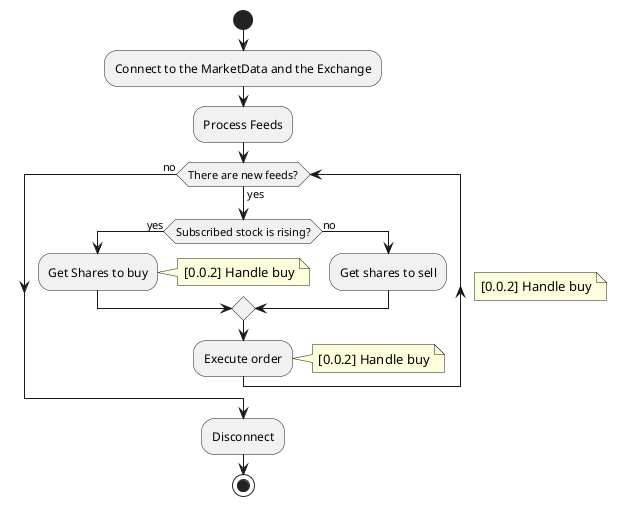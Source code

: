 @startuml

start

:Connect to the MarketData and the Exchange;

:Process Feeds;

while (There are new feeds?) is (yes)
    note right
      [0.0.2] Handle buy
    endnote
    if (Subscribed stock is rising?) then (yes)
        :Get Shares to buy;
        note right
          [0.0.2] Handle buy
        endnote
    else (no)
        :Get shares to sell;
    endif
    :Execute order;
      note right
        [0.0.2] Handle buy
      endnote
endwhile (no)

:Disconnect;

stop

@enduml
